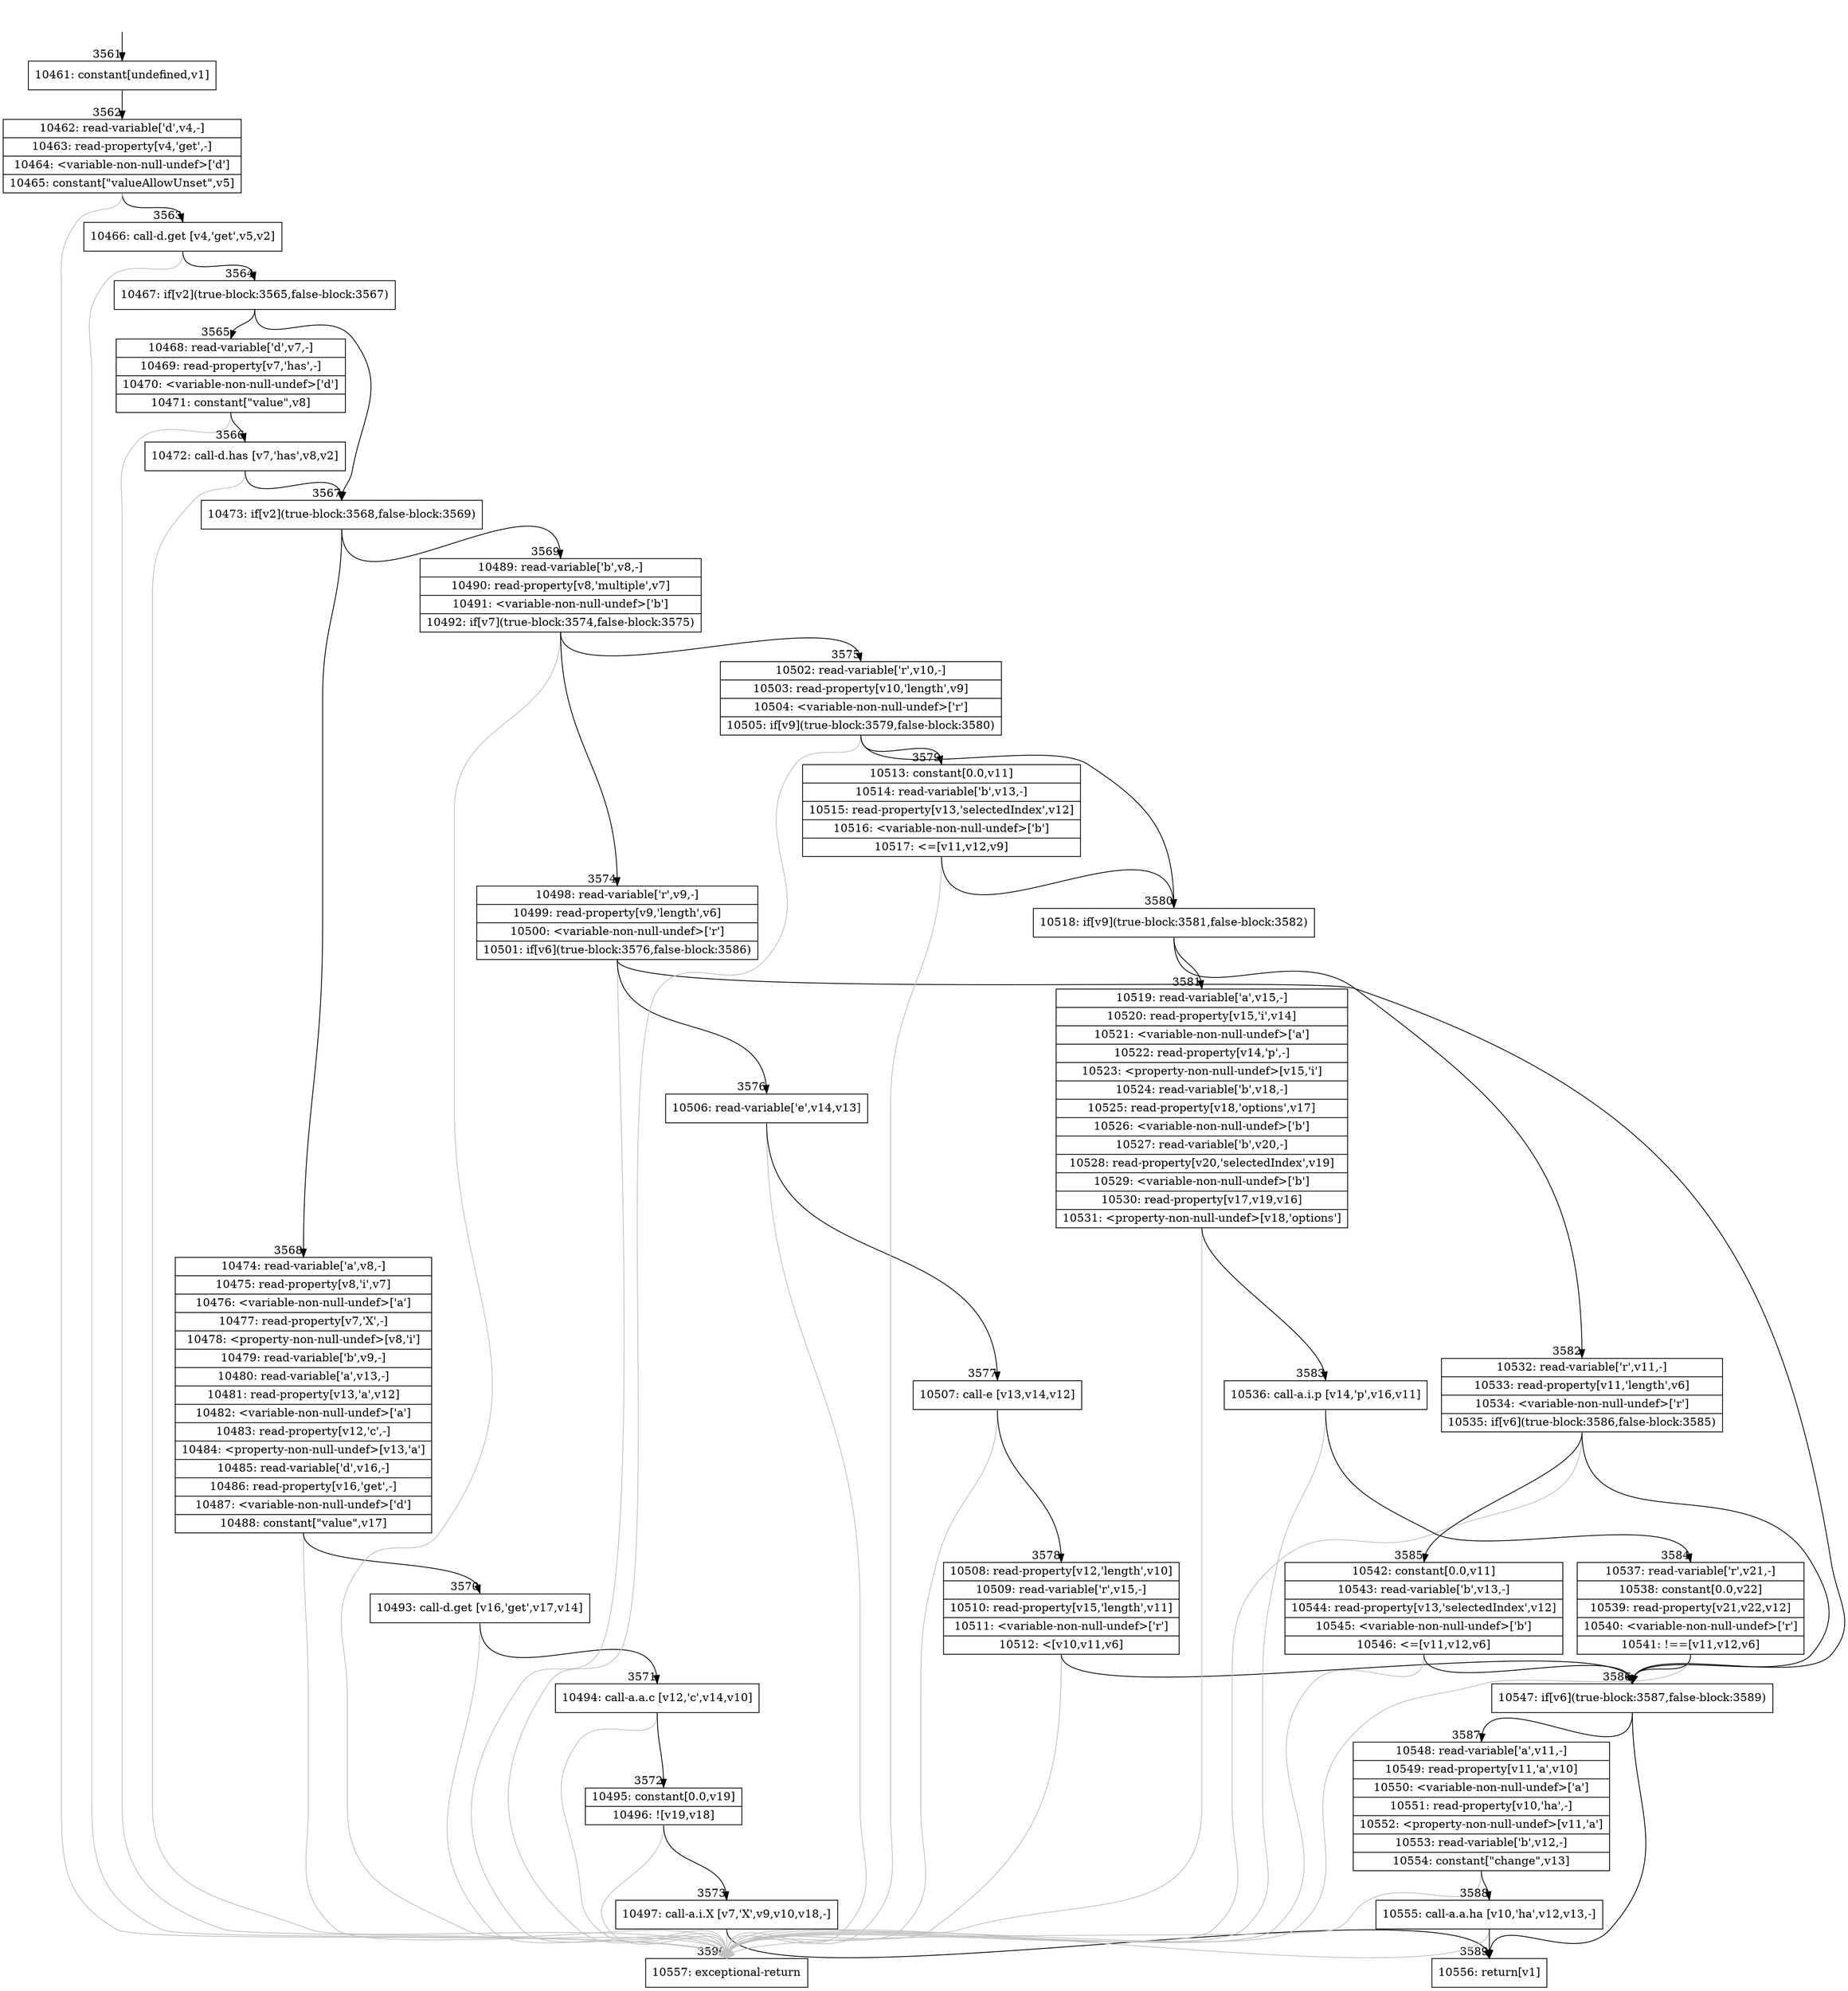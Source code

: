 digraph {
rankdir="TD"
BB_entry293[shape=none,label=""];
BB_entry293 -> BB3561 [tailport=s, headport=n, headlabel="    3561"]
BB3561 [shape=record label="{10461: constant[undefined,v1]}" ] 
BB3561 -> BB3562 [tailport=s, headport=n, headlabel="      3562"]
BB3562 [shape=record label="{10462: read-variable['d',v4,-]|10463: read-property[v4,'get',-]|10464: \<variable-non-null-undef\>['d']|10465: constant[\"valueAllowUnset\",v5]}" ] 
BB3562 -> BB3563 [tailport=s, headport=n, headlabel="      3563"]
BB3562 -> BB3590 [tailport=s, headport=n, color=gray, headlabel="      3590"]
BB3563 [shape=record label="{10466: call-d.get [v4,'get',v5,v2]}" ] 
BB3563 -> BB3564 [tailport=s, headport=n, headlabel="      3564"]
BB3563 -> BB3590 [tailport=s, headport=n, color=gray]
BB3564 [shape=record label="{10467: if[v2](true-block:3565,false-block:3567)}" ] 
BB3564 -> BB3567 [tailport=s, headport=n, headlabel="      3567"]
BB3564 -> BB3565 [tailport=s, headport=n, headlabel="      3565"]
BB3565 [shape=record label="{10468: read-variable['d',v7,-]|10469: read-property[v7,'has',-]|10470: \<variable-non-null-undef\>['d']|10471: constant[\"value\",v8]}" ] 
BB3565 -> BB3566 [tailport=s, headport=n, headlabel="      3566"]
BB3565 -> BB3590 [tailport=s, headport=n, color=gray]
BB3566 [shape=record label="{10472: call-d.has [v7,'has',v8,v2]}" ] 
BB3566 -> BB3567 [tailport=s, headport=n]
BB3566 -> BB3590 [tailport=s, headport=n, color=gray]
BB3567 [shape=record label="{10473: if[v2](true-block:3568,false-block:3569)}" ] 
BB3567 -> BB3568 [tailport=s, headport=n, headlabel="      3568"]
BB3567 -> BB3569 [tailport=s, headport=n, headlabel="      3569"]
BB3568 [shape=record label="{10474: read-variable['a',v8,-]|10475: read-property[v8,'i',v7]|10476: \<variable-non-null-undef\>['a']|10477: read-property[v7,'X',-]|10478: \<property-non-null-undef\>[v8,'i']|10479: read-variable['b',v9,-]|10480: read-variable['a',v13,-]|10481: read-property[v13,'a',v12]|10482: \<variable-non-null-undef\>['a']|10483: read-property[v12,'c',-]|10484: \<property-non-null-undef\>[v13,'a']|10485: read-variable['d',v16,-]|10486: read-property[v16,'get',-]|10487: \<variable-non-null-undef\>['d']|10488: constant[\"value\",v17]}" ] 
BB3568 -> BB3570 [tailport=s, headport=n, headlabel="      3570"]
BB3568 -> BB3590 [tailport=s, headport=n, color=gray]
BB3569 [shape=record label="{10489: read-variable['b',v8,-]|10490: read-property[v8,'multiple',v7]|10491: \<variable-non-null-undef\>['b']|10492: if[v7](true-block:3574,false-block:3575)}" ] 
BB3569 -> BB3574 [tailport=s, headport=n, headlabel="      3574"]
BB3569 -> BB3575 [tailport=s, headport=n, headlabel="      3575"]
BB3569 -> BB3590 [tailport=s, headport=n, color=gray]
BB3570 [shape=record label="{10493: call-d.get [v16,'get',v17,v14]}" ] 
BB3570 -> BB3571 [tailport=s, headport=n, headlabel="      3571"]
BB3570 -> BB3590 [tailport=s, headport=n, color=gray]
BB3571 [shape=record label="{10494: call-a.a.c [v12,'c',v14,v10]}" ] 
BB3571 -> BB3572 [tailport=s, headport=n, headlabel="      3572"]
BB3571 -> BB3590 [tailport=s, headport=n, color=gray]
BB3572 [shape=record label="{10495: constant[0.0,v19]|10496: ![v19,v18]}" ] 
BB3572 -> BB3573 [tailport=s, headport=n, headlabel="      3573"]
BB3572 -> BB3590 [tailport=s, headport=n, color=gray]
BB3573 [shape=record label="{10497: call-a.i.X [v7,'X',v9,v10,v18,-]}" ] 
BB3573 -> BB3589 [tailport=s, headport=n, headlabel="      3589"]
BB3573 -> BB3590 [tailport=s, headport=n, color=gray]
BB3574 [shape=record label="{10498: read-variable['r',v9,-]|10499: read-property[v9,'length',v6]|10500: \<variable-non-null-undef\>['r']|10501: if[v6](true-block:3576,false-block:3586)}" ] 
BB3574 -> BB3586 [tailport=s, headport=n, headlabel="      3586"]
BB3574 -> BB3576 [tailport=s, headport=n, headlabel="      3576"]
BB3574 -> BB3590 [tailport=s, headport=n, color=gray]
BB3575 [shape=record label="{10502: read-variable['r',v10,-]|10503: read-property[v10,'length',v9]|10504: \<variable-non-null-undef\>['r']|10505: if[v9](true-block:3579,false-block:3580)}" ] 
BB3575 -> BB3580 [tailport=s, headport=n, headlabel="      3580"]
BB3575 -> BB3579 [tailport=s, headport=n, headlabel="      3579"]
BB3575 -> BB3590 [tailport=s, headport=n, color=gray]
BB3576 [shape=record label="{10506: read-variable['e',v14,v13]}" ] 
BB3576 -> BB3577 [tailport=s, headport=n, headlabel="      3577"]
BB3576 -> BB3590 [tailport=s, headport=n, color=gray]
BB3577 [shape=record label="{10507: call-e [v13,v14,v12]}" ] 
BB3577 -> BB3578 [tailport=s, headport=n, headlabel="      3578"]
BB3577 -> BB3590 [tailport=s, headport=n, color=gray]
BB3578 [shape=record label="{10508: read-property[v12,'length',v10]|10509: read-variable['r',v15,-]|10510: read-property[v15,'length',v11]|10511: \<variable-non-null-undef\>['r']|10512: \<[v10,v11,v6]}" ] 
BB3578 -> BB3586 [tailport=s, headport=n]
BB3578 -> BB3590 [tailport=s, headport=n, color=gray]
BB3579 [shape=record label="{10513: constant[0.0,v11]|10514: read-variable['b',v13,-]|10515: read-property[v13,'selectedIndex',v12]|10516: \<variable-non-null-undef\>['b']|10517: \<=[v11,v12,v9]}" ] 
BB3579 -> BB3580 [tailport=s, headport=n]
BB3579 -> BB3590 [tailport=s, headport=n, color=gray]
BB3580 [shape=record label="{10518: if[v9](true-block:3581,false-block:3582)}" ] 
BB3580 -> BB3581 [tailport=s, headport=n, headlabel="      3581"]
BB3580 -> BB3582 [tailport=s, headport=n, headlabel="      3582"]
BB3581 [shape=record label="{10519: read-variable['a',v15,-]|10520: read-property[v15,'i',v14]|10521: \<variable-non-null-undef\>['a']|10522: read-property[v14,'p',-]|10523: \<property-non-null-undef\>[v15,'i']|10524: read-variable['b',v18,-]|10525: read-property[v18,'options',v17]|10526: \<variable-non-null-undef\>['b']|10527: read-variable['b',v20,-]|10528: read-property[v20,'selectedIndex',v19]|10529: \<variable-non-null-undef\>['b']|10530: read-property[v17,v19,v16]|10531: \<property-non-null-undef\>[v18,'options']}" ] 
BB3581 -> BB3583 [tailport=s, headport=n, headlabel="      3583"]
BB3581 -> BB3590 [tailport=s, headport=n, color=gray]
BB3582 [shape=record label="{10532: read-variable['r',v11,-]|10533: read-property[v11,'length',v6]|10534: \<variable-non-null-undef\>['r']|10535: if[v6](true-block:3586,false-block:3585)}" ] 
BB3582 -> BB3586 [tailport=s, headport=n]
BB3582 -> BB3585 [tailport=s, headport=n, headlabel="      3585"]
BB3582 -> BB3590 [tailport=s, headport=n, color=gray]
BB3583 [shape=record label="{10536: call-a.i.p [v14,'p',v16,v11]}" ] 
BB3583 -> BB3584 [tailport=s, headport=n, headlabel="      3584"]
BB3583 -> BB3590 [tailport=s, headport=n, color=gray]
BB3584 [shape=record label="{10537: read-variable['r',v21,-]|10538: constant[0.0,v22]|10539: read-property[v21,v22,v12]|10540: \<variable-non-null-undef\>['r']|10541: !==[v11,v12,v6]}" ] 
BB3584 -> BB3586 [tailport=s, headport=n]
BB3584 -> BB3590 [tailport=s, headport=n, color=gray]
BB3585 [shape=record label="{10542: constant[0.0,v11]|10543: read-variable['b',v13,-]|10544: read-property[v13,'selectedIndex',v12]|10545: \<variable-non-null-undef\>['b']|10546: \<=[v11,v12,v6]}" ] 
BB3585 -> BB3586 [tailport=s, headport=n]
BB3585 -> BB3590 [tailport=s, headport=n, color=gray]
BB3586 [shape=record label="{10547: if[v6](true-block:3587,false-block:3589)}" ] 
BB3586 -> BB3589 [tailport=s, headport=n]
BB3586 -> BB3587 [tailport=s, headport=n, headlabel="      3587"]
BB3587 [shape=record label="{10548: read-variable['a',v11,-]|10549: read-property[v11,'a',v10]|10550: \<variable-non-null-undef\>['a']|10551: read-property[v10,'ha',-]|10552: \<property-non-null-undef\>[v11,'a']|10553: read-variable['b',v12,-]|10554: constant[\"change\",v13]}" ] 
BB3587 -> BB3588 [tailport=s, headport=n, headlabel="      3588"]
BB3587 -> BB3590 [tailport=s, headport=n, color=gray]
BB3588 [shape=record label="{10555: call-a.a.ha [v10,'ha',v12,v13,-]}" ] 
BB3588 -> BB3589 [tailport=s, headport=n]
BB3588 -> BB3590 [tailport=s, headport=n, color=gray]
BB3589 [shape=record label="{10556: return[v1]}" ] 
BB3590 [shape=record label="{10557: exceptional-return}" ] 
}
